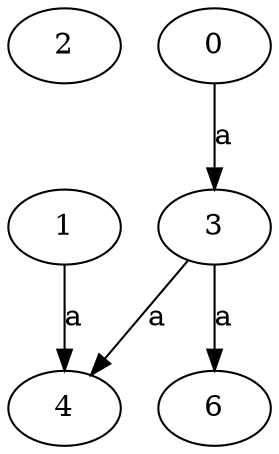 strict digraph  {
2;
3;
4;
0;
1;
6;
3 -> 4  [label=a];
3 -> 6  [label=a];
0 -> 3  [label=a];
1 -> 4  [label=a];
}
